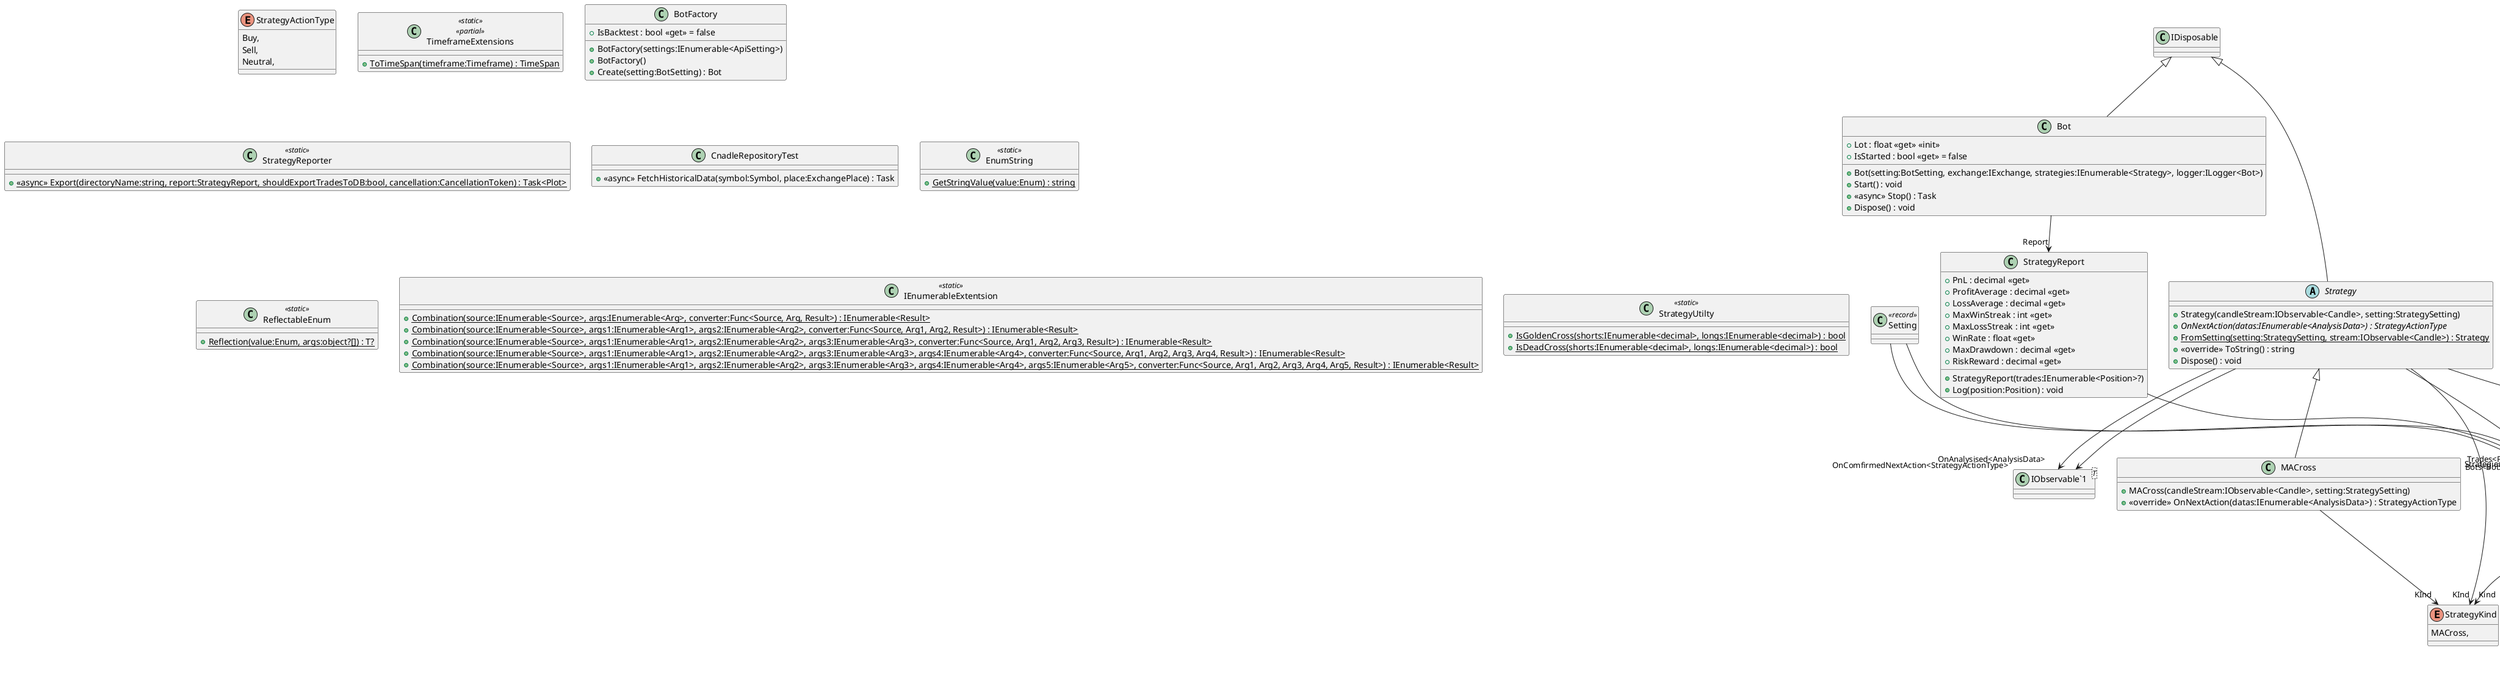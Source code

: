 @startuml
class "RingQueue`1"<T> {
    + Count : int <<get>>
    + Capacity : int <<get>>
    + RingQueue(capacity:int)
    + Enqueue(item:T) : void
    + Dequeue() : T
    + Peek() : T
    + GetEnumerator() : IEnumerator<T>
}
class "IEnumerable`1"<T> {
}
"IEnumerable`1" "<T>" <|-- "RingQueue`1"
class AnalysisData <<record>> {
    + AnalysisData(date:DateTime, values:Dictionary<string, decimal>)
}
class "Dictionary`2"<T1,T2> {
}
AnalysisData --> "Values<string,decimal>" "Dictionary`2"
AnalysisData --> "Date" DateTime
class Bot {
    + Lot : float <<get>> <<init>>
    + IsStarted : bool <<get>> = false
    + Bot(setting:BotSetting, exchange:IExchange, strategies:IEnumerable<Strategy>, logger:ILogger<Bot>)
    + Start() : void
    + <<async>> Stop() : Task
    + Dispose() : void
}
IDisposable <|-- Bot
Bot --> "Report" StrategyReport
class Candle {
    + Open : decimal <<get>> <<init>>
    + High : decimal <<get>> <<init>>
    + Low : decimal <<get>> <<init>>
    + Close : decimal <<get>> <<init>>
    + Volume : decimal <<get>> <<init>>
    + Candle(symbol:Symbol, date:DateTime, open:decimal, high:decimal, low:decimal, close:decimal, volume:decimal, timeframe:Timeframe)
    + {static} Aggregate(candles:IEnumerable<Candle>, timeframe:Timeframe) : Candle
}
IQuote <|-- Candle
Candle --> "Symbol" Symbol
Candle --> "Date" DateTime
Candle --> "Timeframe" Timeframe
enum ExchangePlace {
    Bybit,
    BybitTestnet,
    Binance,
    BinanceTestnet,
}
interface ICandleRepository {
}
interface IUpdatableCandleRepository {
}
ICandleRepository <|-- IUpdatableCandleRepository
interface IExchange {
    + Buy(quantity:float) : Task<Position>
    + Sell(quantity:float) : Task<Position>
    + {abstract} ClosePosition(position:Position) : Task<decimal>
    + {abstract} ClosePositionAll() : Task<decimal>
}
class "List`1"<T> {
}
class "IConnectableObservable`1"<T> {
}
IExchange --> "Place" ExchangePlace
IExchange --> "Positions<Position>" "List`1"
IExchange --> "OnPulled<Candle>" "IConnectableObservable`1"
IExchange --> "Symbol" Symbol
enum PositionStatus {
    Open,
    Close,
}
enum PositionType {
    Long,
    Short,
}
class Position {
    + Id : string <<get>> <<init>>
    + Quantity : float <<get>> <<init>>
    + Entry : decimal <<get>> <<init>>
    + Exit : decimal <<get>>
    +  <<event>> OnClosed : Action<Position>? 
    + PnL : decimal <<get>>
    + IsWin : bool <<get>>
    + Position(symbol:Symbol, type:PositionType, quantity:float, entry:decimal, entryAt:DateTime, id:string?, exit:decimal?, exitAt:DateTime?)
    + Close(exitPrice:decimal, exitDate:DateTime) : void
}
Position --> "Symbol" Symbol
Position --> "Type" PositionType
Position --> "EntryAt" DateTime
Position --> "ExitAt" DateTime
Position --> "Status" PositionStatus
class Setting <<record>> {
}
class "IEnumerable`1"<T> {
}
Setting --> "Api<ApiSetting>" "IEnumerable`1"
Setting --> "Bots<BotSetting>" "IEnumerable`1"
abstract class Strategy {
    + Strategy(candleStream:IObservable<Candle>, setting:StrategySetting)
    + {abstract} OnNextAction(datas:IEnumerable<AnalysisData>) : StrategyActionType
    + {static} FromSetting(setting:StrategySetting, stream:IObservable<Candle>) : Strategy
    + <<override>> ToString() : string
    + Dispose() : void
}
class "IEnumerable`1"<T> {
}
class "IObservable`1"<T> {
}
IDisposable <|-- Strategy
Strategy --> "KInd" StrategyKind
Strategy --> "Timeframe" Timeframe
Strategy --> "Parameters<int>" "IEnumerable`1"
Strategy --> "OnAnalysised<AnalysisData>" "IObservable`1"
Strategy --> "OnComfirmedNextAction<StrategyActionType>" "IObservable`1"
enum StrategyActionType {
    Buy,
    Sell,
    Neutral,
}
enum StrategyKind {
    MACross,
}
class StrategyReport {
    + PnL : decimal <<get>>
    + ProfitAverage : decimal <<get>>
    + LossAverage : decimal <<get>>
    + MaxWinStreak : int <<get>>
    + MaxLossStreak : int <<get>>
    + WinRate : float <<get>>
    + MaxDrawdown : decimal <<get>>
    + RiskReward : decimal <<get>>
    + StrategyReport(trades:IEnumerable<Position>?)
    + Log(position:Position) : void
}
class "IEnumerable`1"<T> {
}
StrategyReport --> "Trades<Position>" "IEnumerable`1"
enum Symbol {
    Future_BTCUSDT,
    Future_ETHUSDT,
    Spot_BTCUSDT,
    Spot_ETHUSDT,
    Spot_ETHBTC,
}
enum Timeframe {
    OneMinute= 1,
    FiveMinute= 5,
    FifteenMinute= 15,
    OneHour= 60,
    FourHour= 240,
    OneDay= 1440,
}
class TimeframeExtensions <<static>> <<partial>> {
    + {static} ToTimeSpan(timeframe:Timeframe) : TimeSpan
}
class BotFactory {
    + IsBacktest : bool <<get>> = false
    + BotFactory(settings:IEnumerable<ApiSetting>)
    + BotFactory()
    + Create(setting:BotSetting) : Bot
}
class StrategyReporter <<static>> {
    + {static} <<async>> Export(directoryName:string, report:StrategyReport, shouldExportTradesToDB:bool, cancellation:CancellationToken) : Task<Plot>
}
class CnadleRepositoryTest {
    + <<async>> FetchHistoricalData(symbol:Symbol, place:ExchangePlace) : Task
}
class EnumStringAttribute {
    + StringValue : string <<get>> <<protected set>>
    + EnumStringAttribute(value:string)
}
class EnumString <<static>> {
    + {static} GetStringValue(value:Enum) : string
}
Attribute <|-- EnumStringAttribute
class ReflectableEnumAttribute <<sealed>> {
    + ReflectableEnumAttribute(reflectableType:Type, argTypes:Type[]?)
    + ReflectableEnumAttribute(typeName:string, argTypes:Type[]?)
    + ReflectableEnumAttribute(assemblyName:string, typeName:string, argTypes:Type[]?)
}
class ReflectableEnum <<static>> {
    + {static} Reflection(value:Enum, args:object?[]) : T?
}
class "IEnumerable`1"<T> {
}
Attribute <|-- ReflectableEnumAttribute
ReflectableEnumAttribute --> "ReflectableType" Type
ReflectableEnumAttribute --> "ArgTypes<Type>" "IEnumerable`1"
class IEnumerableExtentsion <<static>> {
    + {static} Combination(source:IEnumerable<Source>, args:IEnumerable<Arg>, converter:Func<Source, Arg, Result>) : IEnumerable<Result>
    + {static} Combination(source:IEnumerable<Source>, args1:IEnumerable<Arg1>, args2:IEnumerable<Arg2>, converter:Func<Source, Arg1, Arg2, Result>) : IEnumerable<Result>
    + {static} Combination(source:IEnumerable<Source>, args1:IEnumerable<Arg1>, args2:IEnumerable<Arg2>, args3:IEnumerable<Arg3>, converter:Func<Source, Arg1, Arg2, Arg3, Result>) : IEnumerable<Result>
    + {static} Combination(source:IEnumerable<Source>, args1:IEnumerable<Arg1>, args2:IEnumerable<Arg2>, args3:IEnumerable<Arg3>, args4:IEnumerable<Arg4>, converter:Func<Source, Arg1, Arg2, Arg3, Arg4, Result>) : IEnumerable<Result>
    + {static} Combination(source:IEnumerable<Source>, args1:IEnumerable<Arg1>, args2:IEnumerable<Arg2>, args3:IEnumerable<Arg3>, args4:IEnumerable<Arg4>, args5:IEnumerable<Arg5>, converter:Func<Source, Arg1, Arg2, Arg3, Arg4, Arg5, Result>) : IEnumerable<Result>
}
class ApiSetting <<record>> {
    + IsTestnet : bool <<get>>
    + <<required>> Key : string <<get>> <<set>>
    + <<required>> Secret : string <<get>> <<set>>
}
ApiSetting --> "Place" ExchangePlace
class BotSetting <<record>> {
    + Lot : float <<get>> <<set>>
    + IsTakeableMultiPosition : bool <<get>> <<set>>
    + ReportDir : string <<get>>
}
class "IEnumerable`1"<T> {
}
BotSetting --> "Exchange" ExchangeSetting
BotSetting --> "Strategies<StrategySetting>" "IEnumerable`1"
class ExchangeSetting <<record>> {
}
class DateTimeRange <<record>> {
}
ExchangeSetting --> "Place" ExchangePlace
ExchangeSetting --> "Symbol" Symbol
ExchangeSetting --> "Range" DateTimeRange
ExchangeSetting +-- DateTimeRange
DateTimeRange --> "StartAt" DateTimeOffset
DateTimeRange --> "EndAt" DateTimeOffset
class StrategySetting <<record>> {
}
class "IEnumerable`1"<T> {
}
StrategySetting --> "Kind" StrategyKind
StrategySetting --> "Timeframe" Timeframe
StrategySetting --> "Parameters<int>" "IEnumerable`1"
class MACross {
    + MACross(candleStream:IObservable<Candle>, setting:StrategySetting)
    + <<override>> OnNextAction(datas:IEnumerable<AnalysisData>) : StrategyActionType
}
Strategy <|-- MACross
MACross --> "KInd" StrategyKind
class StrategyUtilty <<static>> {
    + {static} IsGoldenCross(shorts:IEnumerable<decimal>, longs:IEnumerable<decimal>) : bool
    + {static} IsDeadCross(shorts:IEnumerable<decimal>, longs:IEnumerable<decimal>) : bool
}
class Backtest {
    + Backtest(setting:ExchangeSetting, repository:ICandleRepository)
    + Buy(quantity:float) : Task<Position>
    + ClosePosition(position:Position) : Task<decimal>
    + ClosePositionAll() : Task<decimal>
    + Sell(quantity:float) : Task<Position>
}
class "List`1"<T> {
}
class "IConnectableObservable`1"<T> {
}
IExchange <|-- Backtest
Backtest --> "Positions<Position>" "List`1"
Backtest --> "Place" ExchangePlace
Backtest --> "OnPulled<Candle>" "IConnectableObservable`1"
Backtest --> "Symbol" Symbol
class RealExchange {
    + RealExchange(exchange:ccxt.Exchange, setting:ExchangeSetting, logger:ILogger<IExchange>)
    + <<async>> Buy(quantity:float) : Task<Position>
    + <<async>> Sell(quantity:float) : Task<Position>
    + <<async>> ClosePosition(position:Position) : Task<decimal>
    + <<async>> ClosePositionAll() : Task<decimal>
}
class "List`1"<T> {
}
class "IConnectableObservable`1"<T> {
}
IExchange <|-- RealExchange
RealExchange --> "Place" ExchangePlace
RealExchange --> "Positions<Position>" "List`1"
RealExchange --> "Symbol" Symbol
RealExchange --> "OnPulled<Candle>" "IConnectableObservable`1"
class PastCandleRepository {
    + PastCandleRepository(setting:ExchangeSetting, logger:ILogger<PastCandleRepository>)
    + <<async>> Fetch(token:CancellationToken) : Task
    + <<async>> Pull(startAt:DateTimeOffset?, endAt:DateTimeOffset?, token:CancellationToken) : IAsyncEnumerable<Candle>
}
IUpdatableCandleRepository <|-- PastCandleRepository
@enduml
